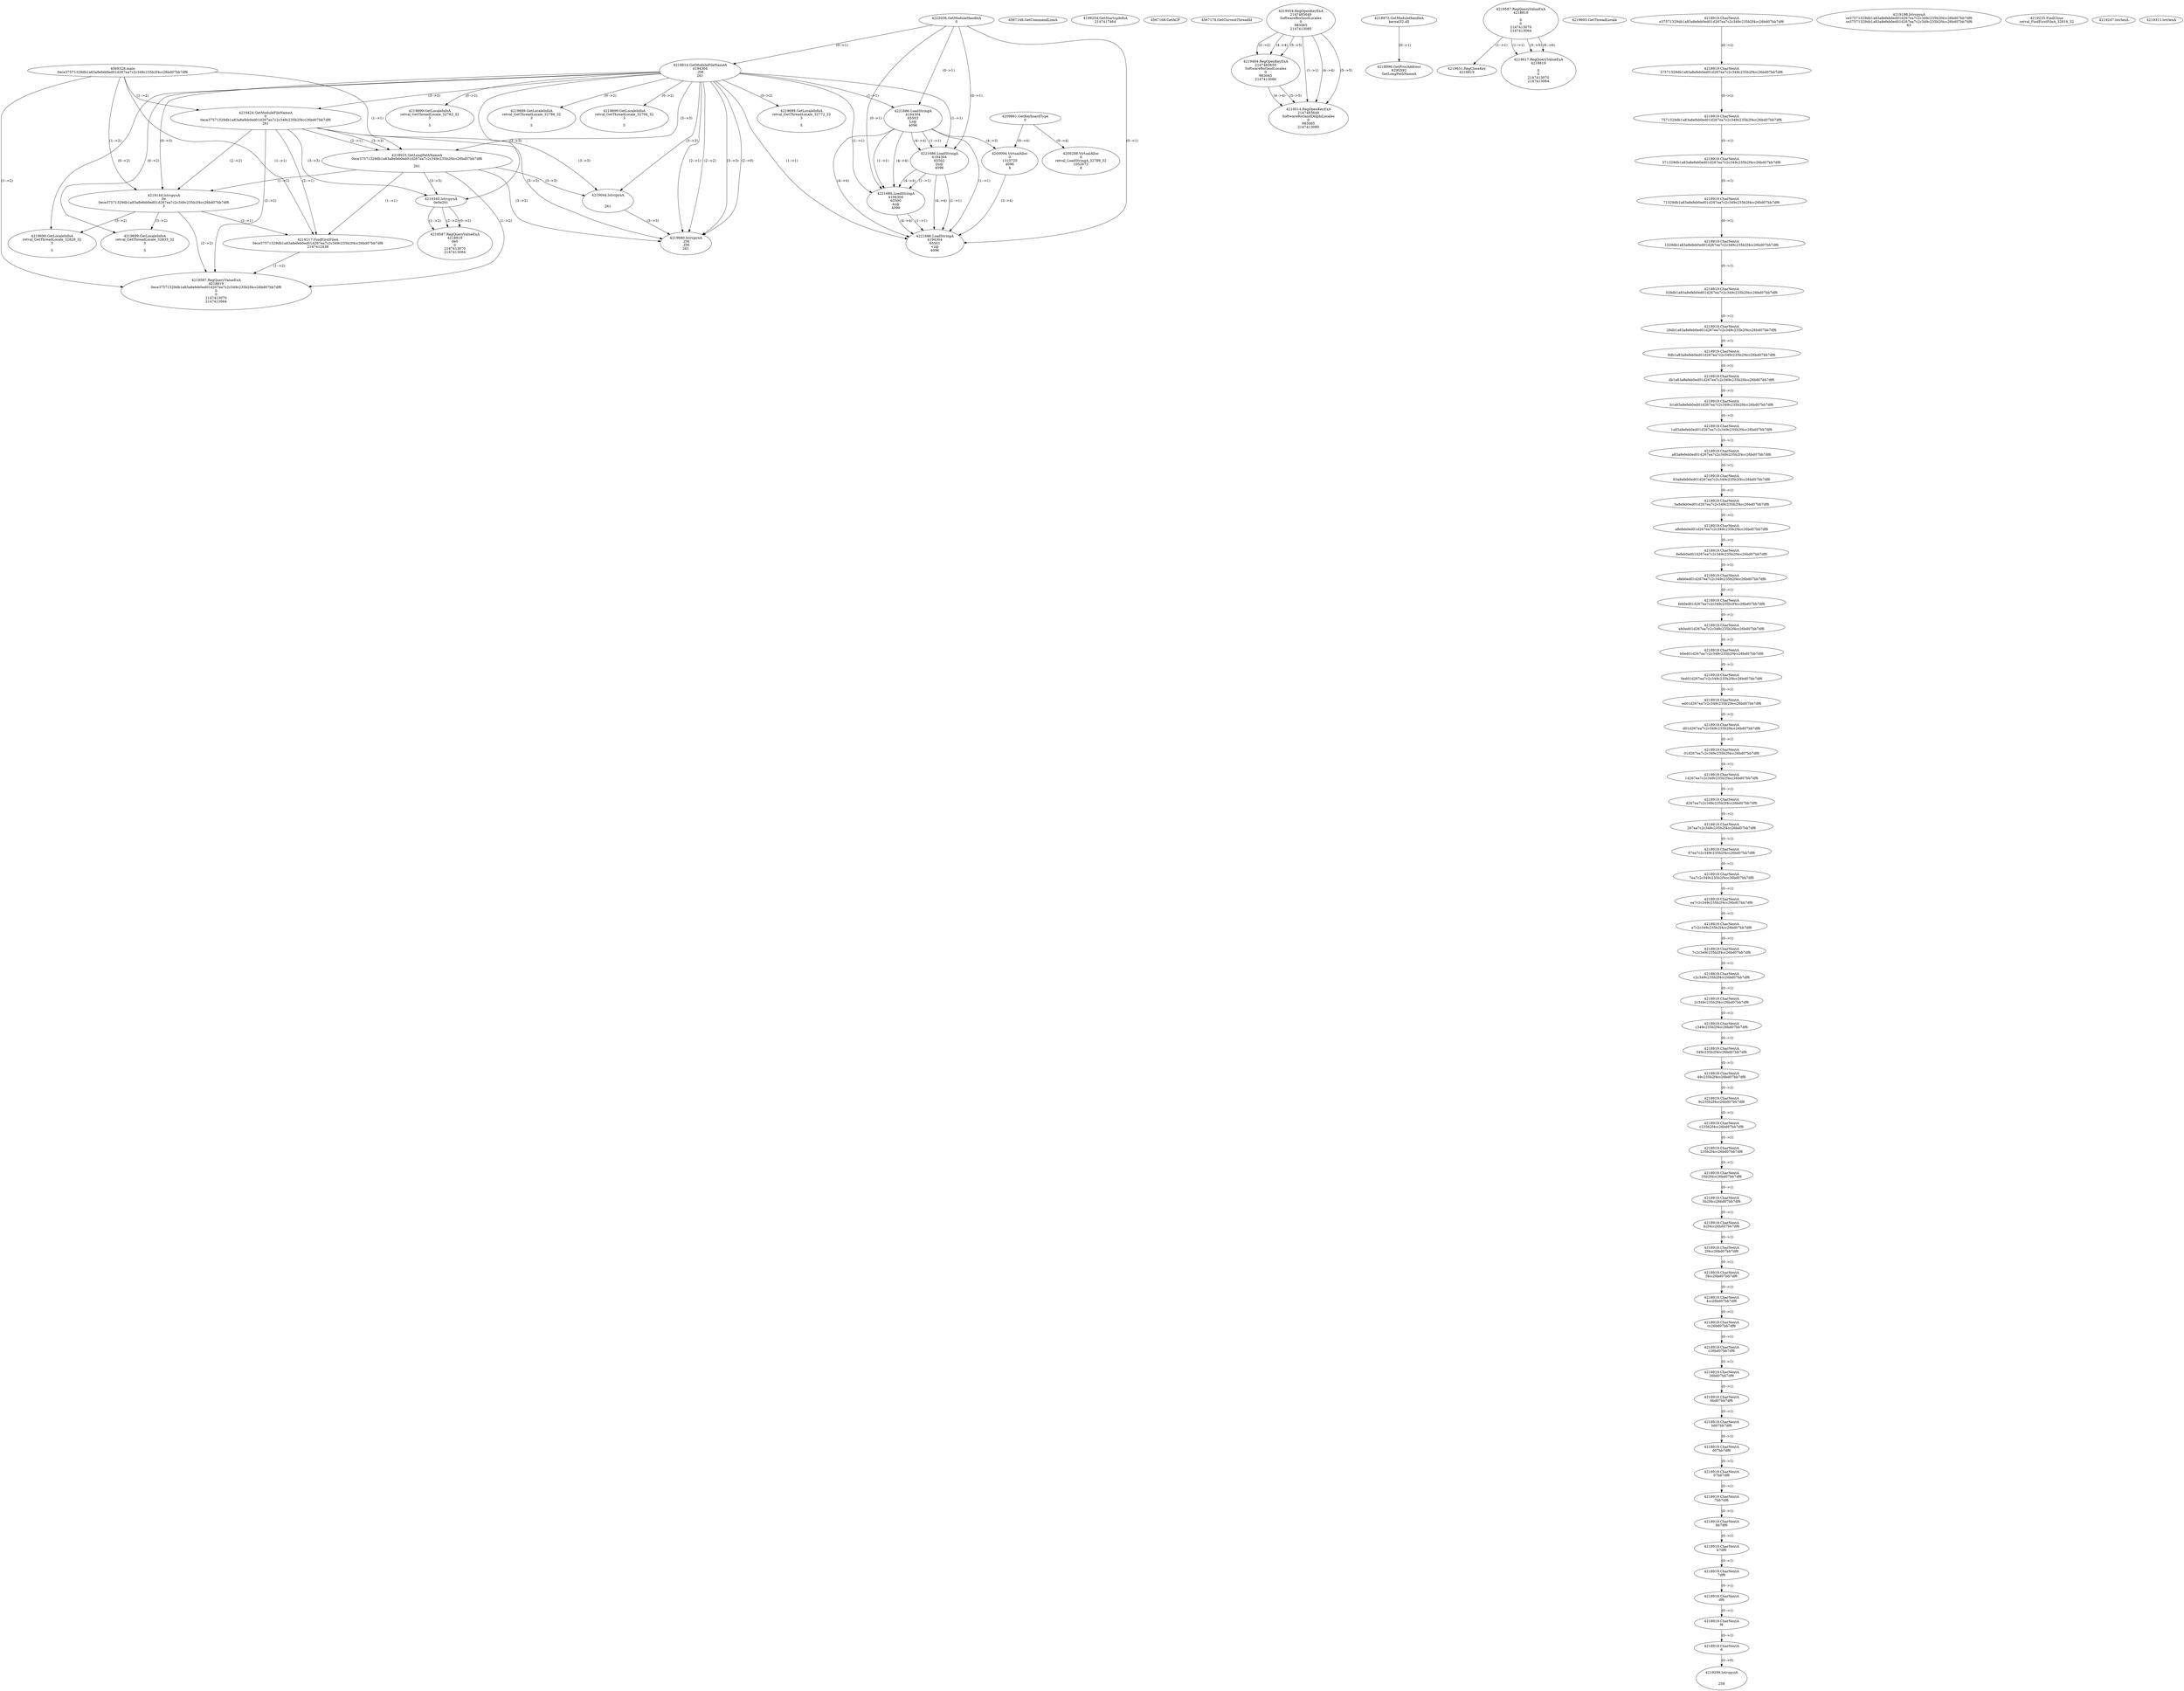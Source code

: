 // Global SCDG with merge call
digraph {
	0 [label="4569328.main
0ece37571329db1a83a8efeb0ed01d267ea7c2c349c235b2f4cc26bd07bb7df6"]
	1 [label="4222036.GetModuleHandleA
0"]
	2 [label="4209861.GetKeyboardType
0"]
	3 [label="4567148.GetCommandLineA
"]
	4 [label="4199254.GetStartupInfoA
2147417464"]
	5 [label="4567168.GetACP
"]
	6 [label="4567178.GetCurrentThreadId
"]
	7 [label="4218814.GetModuleFileNameA
4194304
.ZM
261"]
	1 -> 7 [label="(0-->1)"]
	8 [label="4219424.GetModuleFileNameA
0
0ece37571329db1a83a8efeb0ed01d267ea7c2c349c235b2f4cc26bd07bb7df6
261"]
	0 -> 8 [label="(1-->2)"]
	7 -> 8 [label="(3-->3)"]
	9 [label="4219454.RegOpenKeyExA
2147483649
Software\Borland\Locales
0
983065
2147413080"]
	10 [label="4219484.RegOpenKeyExA
2147483650
Software\Borland\Locales
0
983065
2147413080"]
	9 -> 10 [label="(2-->2)"]
	9 -> 10 [label="(4-->4)"]
	9 -> 10 [label="(5-->5)"]
	11 [label="4218973.GetModuleHandleA
kernel32.dll"]
	12 [label="4218996.GetProcAddress
6295592
GetLongPathNameA"]
	11 -> 12 [label="(0-->1)"]
	13 [label="4219023.GetLongPathNameA
0ece37571329db1a83a8efeb0ed01d267ea7c2c349c235b2f4cc26bd07bb7df6

261"]
	0 -> 13 [label="(1-->1)"]
	8 -> 13 [label="(2-->1)"]
	7 -> 13 [label="(3-->3)"]
	8 -> 13 [label="(3-->3)"]
	14 [label="4219044.lstrcpynA


261"]
	7 -> 14 [label="(3-->3)"]
	8 -> 14 [label="(3-->3)"]
	13 -> 14 [label="(3-->3)"]
	15 [label="4219587.RegQueryValueExA
4218819

0
0
2147413070
2147413064"]
	16 [label="4219651.RegCloseKey
4218819"]
	15 -> 16 [label="(1-->1)"]
	17 [label="4219680.lstrcpynA
.ZM
.ZM
261"]
	7 -> 17 [label="(2-->1)"]
	7 -> 17 [label="(2-->2)"]
	7 -> 17 [label="(3-->3)"]
	8 -> 17 [label="(3-->3)"]
	13 -> 17 [label="(3-->3)"]
	14 -> 17 [label="(3-->3)"]
	7 -> 17 [label="(2-->0)"]
	18 [label="4219693.GetThreadLocale
"]
	19 [label="4219699.GetLocaleInfoA
retval_GetThreadLocale_32783_32
3

5"]
	7 -> 19 [label="(0-->2)"]
	20 [label="4221686.LoadStringA
4194304
65503
Lz@
4096"]
	1 -> 20 [label="(0-->1)"]
	7 -> 20 [label="(1-->1)"]
	21 [label="4200288.VirtualAlloc
0
retval_LoadStringA_32789_32
1052672
4"]
	2 -> 21 [label="(0-->4)"]
	22 [label="4219144.lstrcpynA
0e
0ece37571329db1a83a8efeb0ed01d267ea7c2c349c235b2f4cc26bd07bb7df6
3"]
	0 -> 22 [label="(1-->2)"]
	8 -> 22 [label="(2-->2)"]
	13 -> 22 [label="(1-->2)"]
	7 -> 22 [label="(0-->3)"]
	23 [label="4218919.CharNextA
e37571329db1a83a8efeb0ed01d267ea7c2c349c235b2f4cc26bd07bb7df6"]
	24 [label="4218919.CharNextA
37571329db1a83a8efeb0ed01d267ea7c2c349c235b2f4cc26bd07bb7df6"]
	23 -> 24 [label="(0-->1)"]
	25 [label="4218919.CharNextA
7571329db1a83a8efeb0ed01d267ea7c2c349c235b2f4cc26bd07bb7df6"]
	24 -> 25 [label="(0-->1)"]
	26 [label="4218919.CharNextA
571329db1a83a8efeb0ed01d267ea7c2c349c235b2f4cc26bd07bb7df6"]
	25 -> 26 [label="(0-->1)"]
	27 [label="4218919.CharNextA
71329db1a83a8efeb0ed01d267ea7c2c349c235b2f4cc26bd07bb7df6"]
	26 -> 27 [label="(0-->1)"]
	28 [label="4218919.CharNextA
1329db1a83a8efeb0ed01d267ea7c2c349c235b2f4cc26bd07bb7df6"]
	27 -> 28 [label="(0-->1)"]
	29 [label="4218919.CharNextA
329db1a83a8efeb0ed01d267ea7c2c349c235b2f4cc26bd07bb7df6"]
	28 -> 29 [label="(0-->1)"]
	30 [label="4218919.CharNextA
29db1a83a8efeb0ed01d267ea7c2c349c235b2f4cc26bd07bb7df6"]
	29 -> 30 [label="(0-->1)"]
	31 [label="4218919.CharNextA
9db1a83a8efeb0ed01d267ea7c2c349c235b2f4cc26bd07bb7df6"]
	30 -> 31 [label="(0-->1)"]
	32 [label="4218919.CharNextA
db1a83a8efeb0ed01d267ea7c2c349c235b2f4cc26bd07bb7df6"]
	31 -> 32 [label="(0-->1)"]
	33 [label="4218919.CharNextA
b1a83a8efeb0ed01d267ea7c2c349c235b2f4cc26bd07bb7df6"]
	32 -> 33 [label="(0-->1)"]
	34 [label="4218919.CharNextA
1a83a8efeb0ed01d267ea7c2c349c235b2f4cc26bd07bb7df6"]
	33 -> 34 [label="(0-->1)"]
	35 [label="4218919.CharNextA
a83a8efeb0ed01d267ea7c2c349c235b2f4cc26bd07bb7df6"]
	34 -> 35 [label="(0-->1)"]
	36 [label="4218919.CharNextA
83a8efeb0ed01d267ea7c2c349c235b2f4cc26bd07bb7df6"]
	35 -> 36 [label="(0-->1)"]
	37 [label="4218919.CharNextA
3a8efeb0ed01d267ea7c2c349c235b2f4cc26bd07bb7df6"]
	36 -> 37 [label="(0-->1)"]
	38 [label="4218919.CharNextA
a8efeb0ed01d267ea7c2c349c235b2f4cc26bd07bb7df6"]
	37 -> 38 [label="(0-->1)"]
	39 [label="4218919.CharNextA
8efeb0ed01d267ea7c2c349c235b2f4cc26bd07bb7df6"]
	38 -> 39 [label="(0-->1)"]
	40 [label="4218919.CharNextA
efeb0ed01d267ea7c2c349c235b2f4cc26bd07bb7df6"]
	39 -> 40 [label="(0-->1)"]
	41 [label="4218919.CharNextA
feb0ed01d267ea7c2c349c235b2f4cc26bd07bb7df6"]
	40 -> 41 [label="(0-->1)"]
	42 [label="4218919.CharNextA
eb0ed01d267ea7c2c349c235b2f4cc26bd07bb7df6"]
	41 -> 42 [label="(0-->1)"]
	43 [label="4218919.CharNextA
b0ed01d267ea7c2c349c235b2f4cc26bd07bb7df6"]
	42 -> 43 [label="(0-->1)"]
	44 [label="4218919.CharNextA
0ed01d267ea7c2c349c235b2f4cc26bd07bb7df6"]
	43 -> 44 [label="(0-->1)"]
	45 [label="4218919.CharNextA
ed01d267ea7c2c349c235b2f4cc26bd07bb7df6"]
	44 -> 45 [label="(0-->1)"]
	46 [label="4218919.CharNextA
d01d267ea7c2c349c235b2f4cc26bd07bb7df6"]
	45 -> 46 [label="(0-->1)"]
	47 [label="4218919.CharNextA
01d267ea7c2c349c235b2f4cc26bd07bb7df6"]
	46 -> 47 [label="(0-->1)"]
	48 [label="4218919.CharNextA
1d267ea7c2c349c235b2f4cc26bd07bb7df6"]
	47 -> 48 [label="(0-->1)"]
	49 [label="4218919.CharNextA
d267ea7c2c349c235b2f4cc26bd07bb7df6"]
	48 -> 49 [label="(0-->1)"]
	50 [label="4218919.CharNextA
267ea7c2c349c235b2f4cc26bd07bb7df6"]
	49 -> 50 [label="(0-->1)"]
	51 [label="4218919.CharNextA
67ea7c2c349c235b2f4cc26bd07bb7df6"]
	50 -> 51 [label="(0-->1)"]
	52 [label="4218919.CharNextA
7ea7c2c349c235b2f4cc26bd07bb7df6"]
	51 -> 52 [label="(0-->1)"]
	53 [label="4218919.CharNextA
ea7c2c349c235b2f4cc26bd07bb7df6"]
	52 -> 53 [label="(0-->1)"]
	54 [label="4218919.CharNextA
a7c2c349c235b2f4cc26bd07bb7df6"]
	53 -> 54 [label="(0-->1)"]
	55 [label="4218919.CharNextA
7c2c349c235b2f4cc26bd07bb7df6"]
	54 -> 55 [label="(0-->1)"]
	56 [label="4218919.CharNextA
c2c349c235b2f4cc26bd07bb7df6"]
	55 -> 56 [label="(0-->1)"]
	57 [label="4218919.CharNextA
2c349c235b2f4cc26bd07bb7df6"]
	56 -> 57 [label="(0-->1)"]
	58 [label="4218919.CharNextA
c349c235b2f4cc26bd07bb7df6"]
	57 -> 58 [label="(0-->1)"]
	59 [label="4218919.CharNextA
349c235b2f4cc26bd07bb7df6"]
	58 -> 59 [label="(0-->1)"]
	60 [label="4218919.CharNextA
49c235b2f4cc26bd07bb7df6"]
	59 -> 60 [label="(0-->1)"]
	61 [label="4218919.CharNextA
9c235b2f4cc26bd07bb7df6"]
	60 -> 61 [label="(0-->1)"]
	62 [label="4218919.CharNextA
c235b2f4cc26bd07bb7df6"]
	61 -> 62 [label="(0-->1)"]
	63 [label="4218919.CharNextA
235b2f4cc26bd07bb7df6"]
	62 -> 63 [label="(0-->1)"]
	64 [label="4218919.CharNextA
35b2f4cc26bd07bb7df6"]
	63 -> 64 [label="(0-->1)"]
	65 [label="4218919.CharNextA
5b2f4cc26bd07bb7df6"]
	64 -> 65 [label="(0-->1)"]
	66 [label="4218919.CharNextA
b2f4cc26bd07bb7df6"]
	65 -> 66 [label="(0-->1)"]
	67 [label="4218919.CharNextA
2f4cc26bd07bb7df6"]
	66 -> 67 [label="(0-->1)"]
	68 [label="4218919.CharNextA
f4cc26bd07bb7df6"]
	67 -> 68 [label="(0-->1)"]
	69 [label="4218919.CharNextA
4cc26bd07bb7df6"]
	68 -> 69 [label="(0-->1)"]
	70 [label="4218919.CharNextA
cc26bd07bb7df6"]
	69 -> 70 [label="(0-->1)"]
	71 [label="4218919.CharNextA
c26bd07bb7df6"]
	70 -> 71 [label="(0-->1)"]
	72 [label="4218919.CharNextA
26bd07bb7df6"]
	71 -> 72 [label="(0-->1)"]
	73 [label="4218919.CharNextA
6bd07bb7df6"]
	72 -> 73 [label="(0-->1)"]
	74 [label="4218919.CharNextA
bd07bb7df6"]
	73 -> 74 [label="(0-->1)"]
	75 [label="4218919.CharNextA
d07bb7df6"]
	74 -> 75 [label="(0-->1)"]
	76 [label="4218919.CharNextA
07bb7df6"]
	75 -> 76 [label="(0-->1)"]
	77 [label="4218919.CharNextA
7bb7df6"]
	76 -> 77 [label="(0-->1)"]
	78 [label="4218919.CharNextA
bb7df6"]
	77 -> 78 [label="(0-->1)"]
	79 [label="4218919.CharNextA
b7df6"]
	78 -> 79 [label="(0-->1)"]
	80 [label="4218919.CharNextA
7df6"]
	79 -> 80 [label="(0-->1)"]
	81 [label="4218919.CharNextA
df6"]
	80 -> 81 [label="(0-->1)"]
	82 [label="4218919.CharNextA
f6"]
	81 -> 82 [label="(0-->1)"]
	83 [label="4218919.CharNextA
6"]
	82 -> 83 [label="(0-->1)"]
	84 [label="4219198.lstrcpynA
ce37571329db1a83a8efeb0ed01d267ea7c2c349c235b2f4cc26bd07bb7df6
ce37571329db1a83a8efeb0ed01d267ea7c2c349c235b2f4cc26bd07bb7df6
63"]
	85 [label="4219217.FindFirstFileA
0ece37571329db1a83a8efeb0ed01d267ea7c2c349c235b2f4cc26bd07bb7df6
2147412438"]
	0 -> 85 [label="(1-->1)"]
	8 -> 85 [label="(2-->1)"]
	13 -> 85 [label="(1-->1)"]
	22 -> 85 [label="(2-->1)"]
	86 [label="4219235.FindClose
retval_FindFirstFileA_32816_32"]
	87 [label="4219247.lstrlenA
"]
	88 [label="4219299.lstrcpynA


258"]
	83 -> 88 [label="(0-->0)"]
	89 [label="4219311.lstrlenA
"]
	90 [label="4219345.lstrcpynA
0e\
0e\
261"]
	7 -> 90 [label="(3-->3)"]
	8 -> 90 [label="(3-->3)"]
	13 -> 90 [label="(3-->3)"]
	91 [label="4219587.RegQueryValueExA
4218819
0e\
0
0
2147413070
2147413064"]
	90 -> 91 [label="(1-->2)"]
	90 -> 91 [label="(2-->2)"]
	90 -> 91 [label="(0-->2)"]
	92 [label="4219699.GetLocaleInfoA
retval_GetThreadLocale_32829_32
3

5"]
	7 -> 92 [label="(0-->2)"]
	22 -> 92 [label="(3-->2)"]
	93 [label="4200094.VirtualAlloc
0
1310720
4096
4"]
	20 -> 93 [label="(4-->3)"]
	2 -> 93 [label="(0-->4)"]
	94 [label="4219617.RegQueryValueExA
4218819

0
0
2147413070
2147413064"]
	15 -> 94 [label="(1-->1)"]
	15 -> 94 [label="(5-->5)"]
	15 -> 94 [label="(6-->6)"]
	95 [label="4219699.GetLocaleInfoA
retval_GetThreadLocale_32786_32
3

5"]
	7 -> 95 [label="(0-->2)"]
	96 [label="4219587.RegQueryValueExA
4218819
0ece37571329db1a83a8efeb0ed01d267ea7c2c349c235b2f4cc26bd07bb7df6
0
0
2147413070
2147413064"]
	0 -> 96 [label="(1-->2)"]
	8 -> 96 [label="(2-->2)"]
	13 -> 96 [label="(1-->2)"]
	22 -> 96 [label="(2-->2)"]
	85 -> 96 [label="(1-->2)"]
	97 [label="4219699.GetLocaleInfoA
retval_GetThreadLocale_32835_32
3

5"]
	7 -> 97 [label="(0-->2)"]
	22 -> 97 [label="(3-->2)"]
	98 [label="4219699.GetLocaleInfoA
retval_GetThreadLocale_32794_32
3

5"]
	7 -> 98 [label="(0-->2)"]
	99 [label="4221686.LoadStringA
4194304
65502
Dz@
4096"]
	1 -> 99 [label="(0-->1)"]
	7 -> 99 [label="(1-->1)"]
	20 -> 99 [label="(1-->1)"]
	20 -> 99 [label="(4-->4)"]
	100 [label="4221686.LoadStringA
4194304
65500
4z@
4096"]
	1 -> 100 [label="(0-->1)"]
	7 -> 100 [label="(1-->1)"]
	20 -> 100 [label="(1-->1)"]
	99 -> 100 [label="(1-->1)"]
	20 -> 100 [label="(4-->4)"]
	99 -> 100 [label="(4-->4)"]
	101 [label="4221686.LoadStringA
4194304
65501
<z@
4096"]
	1 -> 101 [label="(0-->1)"]
	7 -> 101 [label="(1-->1)"]
	20 -> 101 [label="(1-->1)"]
	99 -> 101 [label="(1-->1)"]
	100 -> 101 [label="(1-->1)"]
	20 -> 101 [label="(4-->4)"]
	93 -> 101 [label="(3-->4)"]
	99 -> 101 [label="(4-->4)"]
	100 -> 101 [label="(4-->4)"]
	102 [label="4219514.RegOpenKeyExA
2147483649
Software\Borland\Delphi\Locales
0
983065
2147413080"]
	9 -> 102 [label="(1-->1)"]
	9 -> 102 [label="(4-->4)"]
	10 -> 102 [label="(4-->4)"]
	9 -> 102 [label="(5-->5)"]
	10 -> 102 [label="(5-->5)"]
	103 [label="4219699.GetLocaleInfoA
retval_GetThreadLocale_32772_32
3

5"]
	7 -> 103 [label="(0-->2)"]
}
